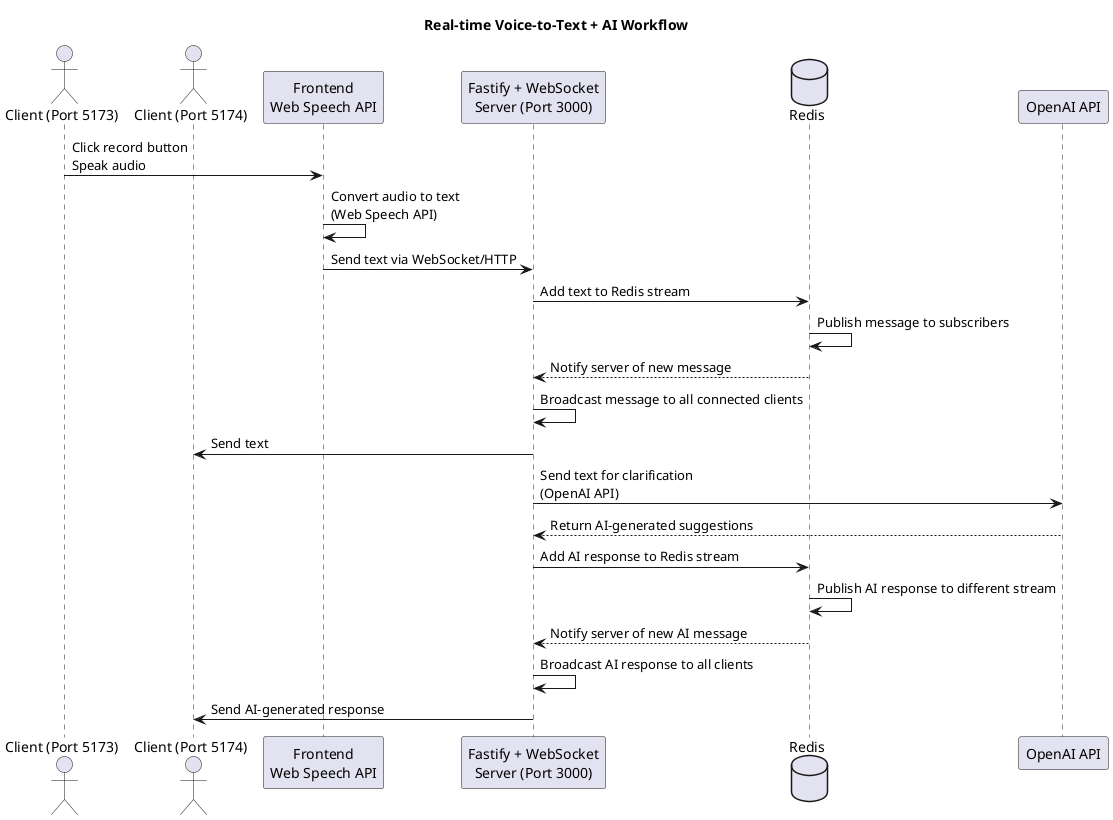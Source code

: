 title Untitled

@startuml
title Real-time Voice-to-Text + AI Workflow

actor Client5173 as "Client (Port 5173)"
actor Client5174 as "Client (Port 5174)"
participant "Frontend\nWeb Speech API" as Frontend
participant "Fastify + WebSocket\nServer (Port 3000)" as WS
database Redis
participant "OpenAI API" as OpenAI

Client5173 -> Frontend : Click record button\nSpeak audio
Frontend -> Frontend : Convert audio to text\n(Web Speech API)
Frontend -> WS : Send text via WebSocket/HTTP

WS -> Redis : Add text to Redis stream
Redis -> Redis : Publish message to subscribers
Redis --> WS : Notify server of new message
WS -> WS : Broadcast message to all connected clients
WS -> Client5174 : Send text

WS -> OpenAI : Send text for clarification\n(OpenAI API)
OpenAI --> WS : Return AI-generated suggestions
WS -> Redis : Add AI response to Redis stream
Redis -> Redis : Publish AI response to different stream
Redis --> WS : Notify server of new AI message
WS -> WS : Broadcast AI response to all clients
WS -> Client5174 : Send AI-generated response

@enduml
